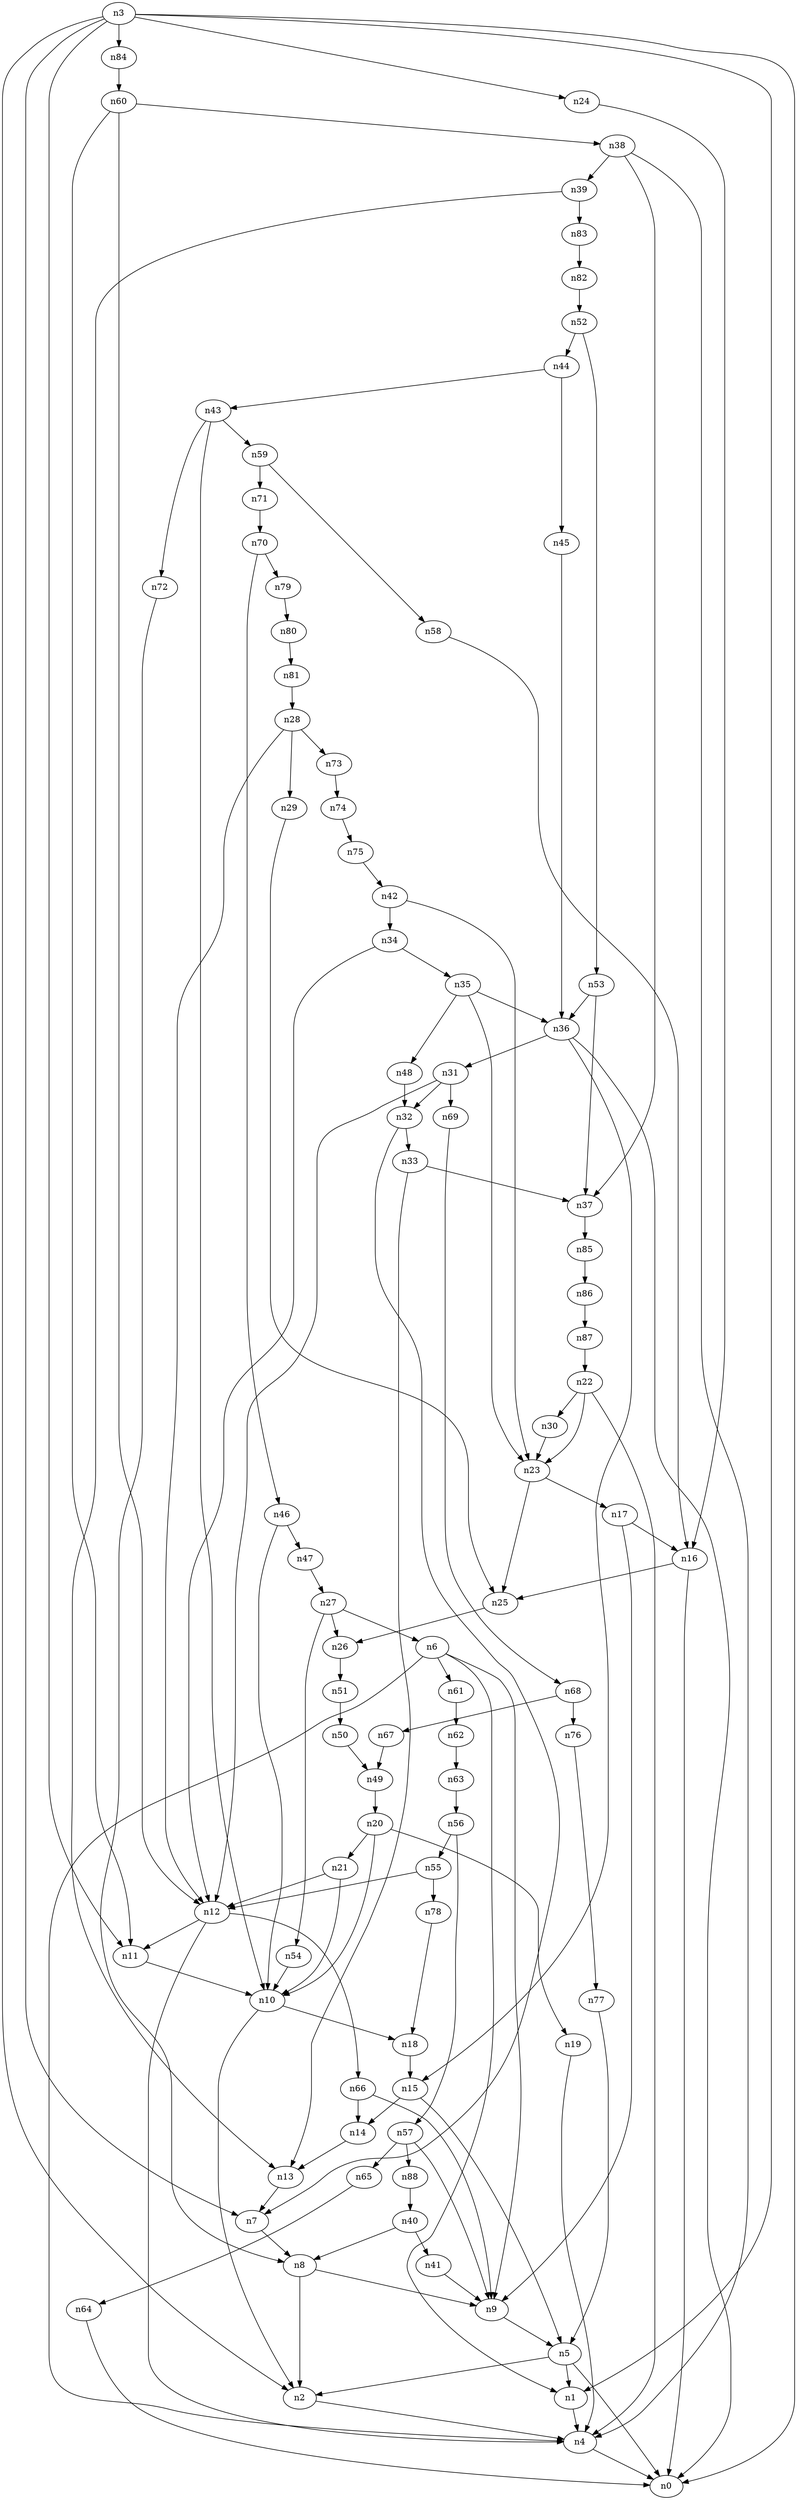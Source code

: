 digraph G {
	n1 -> n4	 [_graphml_id=e4];
	n2 -> n4	 [_graphml_id=e7];
	n3 -> n0	 [_graphml_id=e0];
	n3 -> n1	 [_graphml_id=e3];
	n3 -> n2	 [_graphml_id=e6];
	n3 -> n7	 [_graphml_id=e11];
	n3 -> n11	 [_graphml_id=e17];
	n3 -> n24	 [_graphml_id=e37];
	n3 -> n84	 [_graphml_id=e137];
	n4 -> n0	 [_graphml_id=e1];
	n5 -> n0	 [_graphml_id=e2];
	n5 -> n1	 [_graphml_id=e5];
	n5 -> n2	 [_graphml_id=e8];
	n6 -> n1	 [_graphml_id=e9];
	n6 -> n4	 [_graphml_id=e10];
	n6 -> n9	 [_graphml_id=e14];
	n6 -> n61	 [_graphml_id=e100];
	n7 -> n8	 [_graphml_id=e12];
	n8 -> n2	 [_graphml_id=e39];
	n8 -> n9	 [_graphml_id=e13];
	n9 -> n5	 [_graphml_id=e20];
	n10 -> n2	 [_graphml_id=e15];
	n10 -> n18	 [_graphml_id=e29];
	n11 -> n10	 [_graphml_id=e16];
	n12 -> n4	 [_graphml_id=e19];
	n12 -> n11	 [_graphml_id=e18];
	n12 -> n66	 [_graphml_id=e108];
	n13 -> n7	 [_graphml_id=e21];
	n14 -> n13	 [_graphml_id=e22];
	n15 -> n5	 [_graphml_id=e24];
	n15 -> n14	 [_graphml_id=e23];
	n16 -> n0	 [_graphml_id=e25];
	n16 -> n25	 [_graphml_id=e40];
	n17 -> n9	 [_graphml_id=e27];
	n17 -> n16	 [_graphml_id=e26];
	n18 -> n15	 [_graphml_id=e28];
	n19 -> n4	 [_graphml_id=e30];
	n20 -> n10	 [_graphml_id=e79];
	n20 -> n19	 [_graphml_id=e31];
	n20 -> n21	 [_graphml_id=e32];
	n21 -> n10	 [_graphml_id=e49];
	n21 -> n12	 [_graphml_id=e33];
	n22 -> n4	 [_graphml_id=e34];
	n22 -> n23	 [_graphml_id=e35];
	n22 -> n30	 [_graphml_id=e48];
	n23 -> n17	 [_graphml_id=e36];
	n23 -> n25	 [_graphml_id=e109];
	n24 -> n16	 [_graphml_id=e38];
	n25 -> n26	 [_graphml_id=e41];
	n26 -> n51	 [_graphml_id=e83];
	n27 -> n6	 [_graphml_id=e43];
	n27 -> n26	 [_graphml_id=e42];
	n27 -> n54	 [_graphml_id=e87];
	n28 -> n12	 [_graphml_id=e44];
	n28 -> n29	 [_graphml_id=e45];
	n28 -> n73	 [_graphml_id=e120];
	n29 -> n25	 [_graphml_id=e46];
	n30 -> n23	 [_graphml_id=e47];
	n31 -> n12	 [_graphml_id=e50];
	n31 -> n32	 [_graphml_id=e51];
	n31 -> n69	 [_graphml_id=e113];
	n32 -> n7	 [_graphml_id=e69];
	n32 -> n33	 [_graphml_id=e52];
	n33 -> n13	 [_graphml_id=e53];
	n33 -> n37	 [_graphml_id=e60];
	n34 -> n12	 [_graphml_id=e54];
	n34 -> n35	 [_graphml_id=e55];
	n35 -> n23	 [_graphml_id=e56];
	n35 -> n36	 [_graphml_id=e59];
	n35 -> n48	 [_graphml_id=e77];
	n36 -> n0	 [_graphml_id=e58];
	n36 -> n15	 [_graphml_id=e57];
	n36 -> n31	 [_graphml_id=e119];
	n37 -> n85	 [_graphml_id=e140];
	n38 -> n4	 [_graphml_id=e99];
	n38 -> n37	 [_graphml_id=e61];
	n38 -> n39	 [_graphml_id=e62];
	n39 -> n13	 [_graphml_id=e63];
	n39 -> n83	 [_graphml_id=e136];
	n40 -> n8	 [_graphml_id=e64];
	n40 -> n41	 [_graphml_id=e65];
	n41 -> n9	 [_graphml_id=e66];
	n42 -> n23	 [_graphml_id=e67];
	n42 -> n34	 [_graphml_id=e68];
	n43 -> n10	 [_graphml_id=e70];
	n43 -> n59	 [_graphml_id=e96];
	n43 -> n72	 [_graphml_id=e117];
	n44 -> n43	 [_graphml_id=e71];
	n44 -> n45	 [_graphml_id=e72];
	n45 -> n36	 [_graphml_id=e73];
	n46 -> n10	 [_graphml_id=e74];
	n46 -> n47	 [_graphml_id=e75];
	n47 -> n27	 [_graphml_id=e76];
	n48 -> n32	 [_graphml_id=e78];
	n49 -> n20	 [_graphml_id=e80];
	n50 -> n49	 [_graphml_id=e81];
	n51 -> n50	 [_graphml_id=e82];
	n52 -> n44	 [_graphml_id=e84];
	n52 -> n53	 [_graphml_id=e85];
	n53 -> n36	 [_graphml_id=e89];
	n53 -> n37	 [_graphml_id=e86];
	n54 -> n10	 [_graphml_id=e88];
	n55 -> n12	 [_graphml_id=e90];
	n55 -> n78	 [_graphml_id=e127];
	n56 -> n55	 [_graphml_id=e91];
	n56 -> n57	 [_graphml_id=e92];
	n57 -> n9	 [_graphml_id=e93];
	n57 -> n65	 [_graphml_id=e106];
	n57 -> n88	 [_graphml_id=e145];
	n58 -> n16	 [_graphml_id=e94];
	n59 -> n58	 [_graphml_id=e95];
	n59 -> n71	 [_graphml_id=e116];
	n60 -> n11	 [_graphml_id=e97];
	n60 -> n12	 [_graphml_id=e98];
	n60 -> n38	 [_graphml_id=e129];
	n61 -> n62	 [_graphml_id=e101];
	n62 -> n63	 [_graphml_id=e102];
	n63 -> n56	 [_graphml_id=e103];
	n64 -> n0	 [_graphml_id=e104];
	n65 -> n64	 [_graphml_id=e105];
	n66 -> n9	 [_graphml_id=e107];
	n66 -> n14	 [_graphml_id=e139];
	n67 -> n49	 [_graphml_id=e110];
	n68 -> n67	 [_graphml_id=e111];
	n68 -> n76	 [_graphml_id=e124];
	n69 -> n68	 [_graphml_id=e112];
	n70 -> n46	 [_graphml_id=e114];
	n70 -> n79	 [_graphml_id=e130];
	n71 -> n70	 [_graphml_id=e115];
	n72 -> n8	 [_graphml_id=e118];
	n73 -> n74	 [_graphml_id=e121];
	n74 -> n75	 [_graphml_id=e122];
	n75 -> n42	 [_graphml_id=e123];
	n76 -> n77	 [_graphml_id=e125];
	n77 -> n5	 [_graphml_id=e126];
	n78 -> n18	 [_graphml_id=e128];
	n79 -> n80	 [_graphml_id=e131];
	n80 -> n81	 [_graphml_id=e132];
	n81 -> n28	 [_graphml_id=e133];
	n82 -> n52	 [_graphml_id=e134];
	n83 -> n82	 [_graphml_id=e135];
	n84 -> n60	 [_graphml_id=e138];
	n85 -> n86	 [_graphml_id=e141];
	n86 -> n87	 [_graphml_id=e142];
	n87 -> n22	 [_graphml_id=e143];
	n88 -> n40	 [_graphml_id=e144];
}
